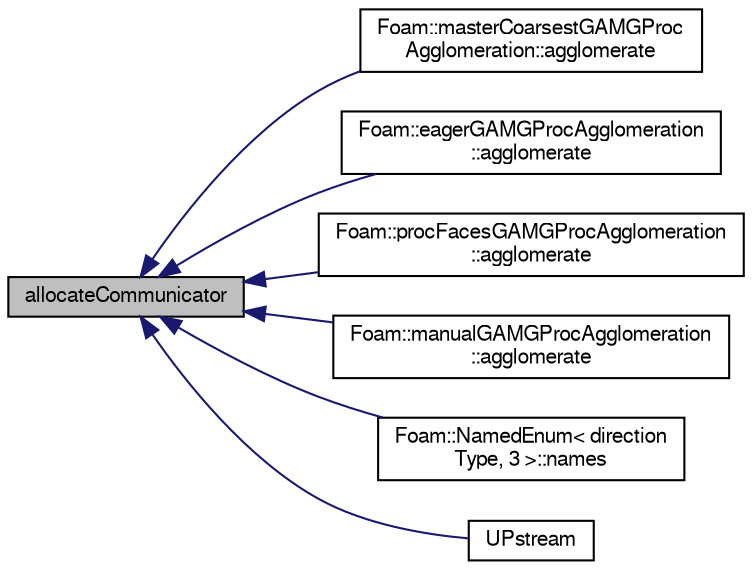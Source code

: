 digraph "allocateCommunicator"
{
  bgcolor="transparent";
  edge [fontname="FreeSans",fontsize="10",labelfontname="FreeSans",labelfontsize="10"];
  node [fontname="FreeSans",fontsize="10",shape=record];
  rankdir="LR";
  Node98 [label="allocateCommunicator",height=0.2,width=0.4,color="black", fillcolor="grey75", style="filled", fontcolor="black"];
  Node98 -> Node99 [dir="back",color="midnightblue",fontsize="10",style="solid",fontname="FreeSans"];
  Node99 [label="Foam::masterCoarsestGAMGProc\lAgglomeration::agglomerate",height=0.2,width=0.4,color="black",URL="$a26990.html#aafdd9615cff0be3c3c601afb8526aee5",tooltip="Modify agglomeration. Return true if modified. "];
  Node98 -> Node100 [dir="back",color="midnightblue",fontsize="10",style="solid",fontname="FreeSans"];
  Node100 [label="Foam::eagerGAMGProcAgglomeration\l::agglomerate",height=0.2,width=0.4,color="black",URL="$a26978.html#aafdd9615cff0be3c3c601afb8526aee5",tooltip="Modify agglomeration. Return true if modified. "];
  Node98 -> Node101 [dir="back",color="midnightblue",fontsize="10",style="solid",fontname="FreeSans"];
  Node101 [label="Foam::procFacesGAMGProcAgglomeration\l::agglomerate",height=0.2,width=0.4,color="black",URL="$a26998.html#aafdd9615cff0be3c3c601afb8526aee5",tooltip="Modify agglomeration. Return true if modified. "];
  Node98 -> Node102 [dir="back",color="midnightblue",fontsize="10",style="solid",fontname="FreeSans"];
  Node102 [label="Foam::manualGAMGProcAgglomeration\l::agglomerate",height=0.2,width=0.4,color="black",URL="$a26986.html#aafdd9615cff0be3c3c601afb8526aee5",tooltip="Modify agglomeration. Return true if modified. "];
  Node98 -> Node103 [dir="back",color="midnightblue",fontsize="10",style="solid",fontname="FreeSans"];
  Node103 [label="Foam::NamedEnum\< direction\lType, 3 \>::names",height=0.2,width=0.4,color="black",URL="$a25998.html#a7350da3a0edd92cd11e6c479c9967dc8"];
  Node98 -> Node104 [dir="back",color="midnightblue",fontsize="10",style="solid",fontname="FreeSans"];
  Node104 [label="UPstream",height=0.2,width=0.4,color="black",URL="$a26270.html#a47ca3cebb1145f967f56f63a7fac7f0c",tooltip="Construct given optional buffer size. "];
}
